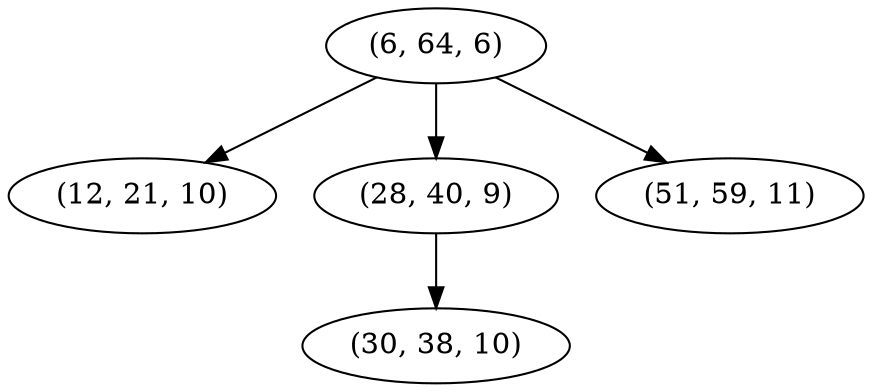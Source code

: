 digraph tree {
    "(6, 64, 6)";
    "(12, 21, 10)";
    "(28, 40, 9)";
    "(30, 38, 10)";
    "(51, 59, 11)";
    "(6, 64, 6)" -> "(12, 21, 10)";
    "(6, 64, 6)" -> "(28, 40, 9)";
    "(6, 64, 6)" -> "(51, 59, 11)";
    "(28, 40, 9)" -> "(30, 38, 10)";
}
